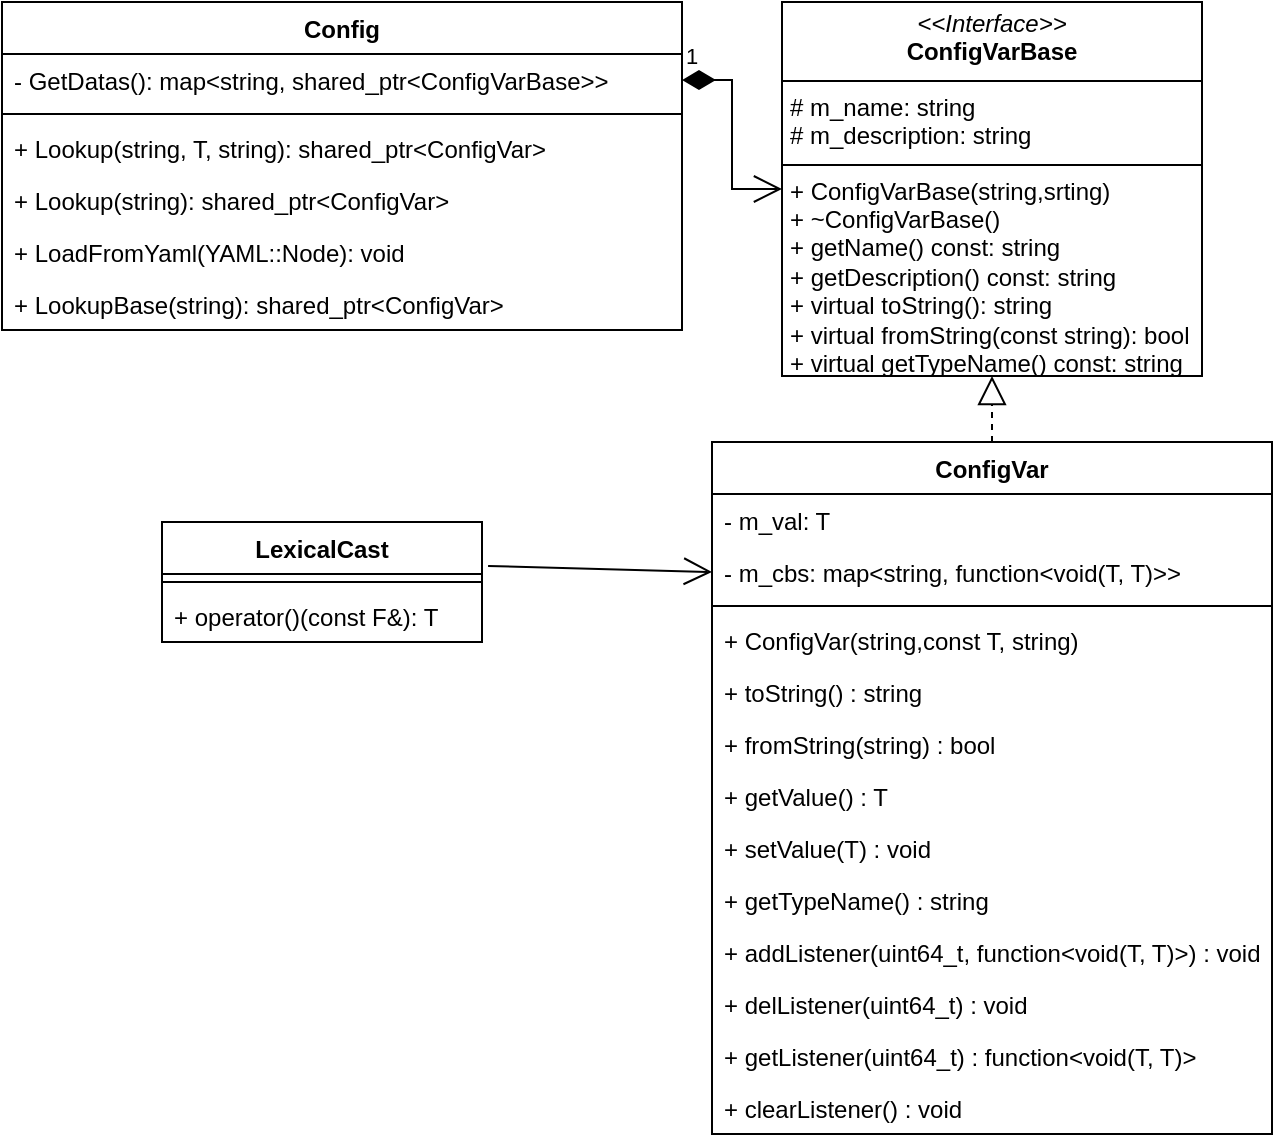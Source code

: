 <mxfile version="28.0.6">
  <diagram name="第 1 页" id="xa6Wwo5fc4iltLc99i0A">
    <mxGraphModel dx="896" dy="510" grid="1" gridSize="10" guides="1" tooltips="1" connect="1" arrows="1" fold="1" page="1" pageScale="1" pageWidth="827" pageHeight="1169" math="0" shadow="0">
      <root>
        <mxCell id="0" />
        <mxCell id="1" parent="0" />
        <mxCell id="YHswMEiGlgbMTrNOBj9m-1" value="Config" style="swimlane;fontStyle=1;align=center;verticalAlign=top;childLayout=stackLayout;horizontal=1;startSize=26;horizontalStack=0;resizeParent=1;resizeParentMax=0;resizeLast=0;collapsible=1;marginBottom=0;whiteSpace=wrap;html=1;" vertex="1" parent="1">
          <mxGeometry x="30" y="20" width="340" height="164" as="geometry" />
        </mxCell>
        <mxCell id="YHswMEiGlgbMTrNOBj9m-2" value="- GetDatas(): map&amp;lt;string, shared_ptr&amp;lt;ConfigVarBase&amp;gt;&amp;gt;" style="text;strokeColor=none;fillColor=none;align=left;verticalAlign=top;spacingLeft=4;spacingRight=4;overflow=hidden;rotatable=0;points=[[0,0.5],[1,0.5]];portConstraint=eastwest;whiteSpace=wrap;html=1;" vertex="1" parent="YHswMEiGlgbMTrNOBj9m-1">
          <mxGeometry y="26" width="340" height="26" as="geometry" />
        </mxCell>
        <mxCell id="YHswMEiGlgbMTrNOBj9m-3" value="" style="line;strokeWidth=1;fillColor=none;align=left;verticalAlign=middle;spacingTop=-1;spacingLeft=3;spacingRight=3;rotatable=0;labelPosition=right;points=[];portConstraint=eastwest;strokeColor=inherit;" vertex="1" parent="YHswMEiGlgbMTrNOBj9m-1">
          <mxGeometry y="52" width="340" height="8" as="geometry" />
        </mxCell>
        <mxCell id="YHswMEiGlgbMTrNOBj9m-4" value="+ Lookup(string, T, string): shared_ptr&amp;lt;ConfigVar&amp;gt;" style="text;strokeColor=none;fillColor=none;align=left;verticalAlign=top;spacingLeft=4;spacingRight=4;overflow=hidden;rotatable=0;points=[[0,0.5],[1,0.5]];portConstraint=eastwest;whiteSpace=wrap;html=1;" vertex="1" parent="YHswMEiGlgbMTrNOBj9m-1">
          <mxGeometry y="60" width="340" height="26" as="geometry" />
        </mxCell>
        <mxCell id="YHswMEiGlgbMTrNOBj9m-24" value="+ Lookup(string): shared_ptr&amp;lt;ConfigVar&amp;gt;" style="text;strokeColor=none;fillColor=none;align=left;verticalAlign=top;spacingLeft=4;spacingRight=4;overflow=hidden;rotatable=0;points=[[0,0.5],[1,0.5]];portConstraint=eastwest;whiteSpace=wrap;html=1;" vertex="1" parent="YHswMEiGlgbMTrNOBj9m-1">
          <mxGeometry y="86" width="340" height="26" as="geometry" />
        </mxCell>
        <mxCell id="YHswMEiGlgbMTrNOBj9m-25" value="+ LoadFromYaml(YAML::Node): void" style="text;strokeColor=none;fillColor=none;align=left;verticalAlign=top;spacingLeft=4;spacingRight=4;overflow=hidden;rotatable=0;points=[[0,0.5],[1,0.5]];portConstraint=eastwest;whiteSpace=wrap;html=1;" vertex="1" parent="YHswMEiGlgbMTrNOBj9m-1">
          <mxGeometry y="112" width="340" height="26" as="geometry" />
        </mxCell>
        <mxCell id="YHswMEiGlgbMTrNOBj9m-26" value="+ LookupBase(string): shared_ptr&amp;lt;ConfigVar&amp;gt;" style="text;strokeColor=none;fillColor=none;align=left;verticalAlign=top;spacingLeft=4;spacingRight=4;overflow=hidden;rotatable=0;points=[[0,0.5],[1,0.5]];portConstraint=eastwest;whiteSpace=wrap;html=1;" vertex="1" parent="YHswMEiGlgbMTrNOBj9m-1">
          <mxGeometry y="138" width="340" height="26" as="geometry" />
        </mxCell>
        <mxCell id="YHswMEiGlgbMTrNOBj9m-5" value="ConfigVar" style="swimlane;fontStyle=1;align=center;verticalAlign=top;childLayout=stackLayout;horizontal=1;startSize=26;horizontalStack=0;resizeParent=1;resizeParentMax=0;resizeLast=0;collapsible=1;marginBottom=0;whiteSpace=wrap;html=1;" vertex="1" parent="1">
          <mxGeometry x="385" y="240" width="280" height="346" as="geometry" />
        </mxCell>
        <mxCell id="YHswMEiGlgbMTrNOBj9m-6" value="- m_val: T" style="text;strokeColor=none;fillColor=none;align=left;verticalAlign=top;spacingLeft=4;spacingRight=4;overflow=hidden;rotatable=0;points=[[0,0.5],[1,0.5]];portConstraint=eastwest;whiteSpace=wrap;html=1;" vertex="1" parent="YHswMEiGlgbMTrNOBj9m-5">
          <mxGeometry y="26" width="280" height="26" as="geometry" />
        </mxCell>
        <mxCell id="YHswMEiGlgbMTrNOBj9m-14" value="- m_cbs: map&amp;lt;string, function&amp;lt;void(T, T)&amp;gt;&amp;gt;" style="text;strokeColor=none;fillColor=none;align=left;verticalAlign=top;spacingLeft=4;spacingRight=4;overflow=hidden;rotatable=0;points=[[0,0.5],[1,0.5]];portConstraint=eastwest;whiteSpace=wrap;html=1;" vertex="1" parent="YHswMEiGlgbMTrNOBj9m-5">
          <mxGeometry y="52" width="280" height="26" as="geometry" />
        </mxCell>
        <mxCell id="YHswMEiGlgbMTrNOBj9m-7" value="" style="line;strokeWidth=1;fillColor=none;align=left;verticalAlign=middle;spacingTop=-1;spacingLeft=3;spacingRight=3;rotatable=0;labelPosition=right;points=[];portConstraint=eastwest;strokeColor=inherit;" vertex="1" parent="YHswMEiGlgbMTrNOBj9m-5">
          <mxGeometry y="78" width="280" height="8" as="geometry" />
        </mxCell>
        <mxCell id="YHswMEiGlgbMTrNOBj9m-8" value="+ ConfigVar(string,const T, string)&amp;nbsp;" style="text;strokeColor=none;fillColor=none;align=left;verticalAlign=top;spacingLeft=4;spacingRight=4;overflow=hidden;rotatable=0;points=[[0,0.5],[1,0.5]];portConstraint=eastwest;whiteSpace=wrap;html=1;" vertex="1" parent="YHswMEiGlgbMTrNOBj9m-5">
          <mxGeometry y="86" width="280" height="26" as="geometry" />
        </mxCell>
        <mxCell id="YHswMEiGlgbMTrNOBj9m-15" value="+ toString() : string" style="text;strokeColor=none;fillColor=none;align=left;verticalAlign=top;spacingLeft=4;spacingRight=4;overflow=hidden;rotatable=0;points=[[0,0.5],[1,0.5]];portConstraint=eastwest;whiteSpace=wrap;html=1;" vertex="1" parent="YHswMEiGlgbMTrNOBj9m-5">
          <mxGeometry y="112" width="280" height="26" as="geometry" />
        </mxCell>
        <mxCell id="YHswMEiGlgbMTrNOBj9m-16" value="+ fromString(string) : bool" style="text;strokeColor=none;fillColor=none;align=left;verticalAlign=top;spacingLeft=4;spacingRight=4;overflow=hidden;rotatable=0;points=[[0,0.5],[1,0.5]];portConstraint=eastwest;whiteSpace=wrap;html=1;" vertex="1" parent="YHswMEiGlgbMTrNOBj9m-5">
          <mxGeometry y="138" width="280" height="26" as="geometry" />
        </mxCell>
        <mxCell id="YHswMEiGlgbMTrNOBj9m-17" value="+ getValue() : T" style="text;strokeColor=none;fillColor=none;align=left;verticalAlign=top;spacingLeft=4;spacingRight=4;overflow=hidden;rotatable=0;points=[[0,0.5],[1,0.5]];portConstraint=eastwest;whiteSpace=wrap;html=1;" vertex="1" parent="YHswMEiGlgbMTrNOBj9m-5">
          <mxGeometry y="164" width="280" height="26" as="geometry" />
        </mxCell>
        <mxCell id="YHswMEiGlgbMTrNOBj9m-18" value="+ setValue(T) : void" style="text;strokeColor=none;fillColor=none;align=left;verticalAlign=top;spacingLeft=4;spacingRight=4;overflow=hidden;rotatable=0;points=[[0,0.5],[1,0.5]];portConstraint=eastwest;whiteSpace=wrap;html=1;" vertex="1" parent="YHswMEiGlgbMTrNOBj9m-5">
          <mxGeometry y="190" width="280" height="26" as="geometry" />
        </mxCell>
        <mxCell id="YHswMEiGlgbMTrNOBj9m-19" value="+ getTypeName() : string" style="text;strokeColor=none;fillColor=none;align=left;verticalAlign=top;spacingLeft=4;spacingRight=4;overflow=hidden;rotatable=0;points=[[0,0.5],[1,0.5]];portConstraint=eastwest;whiteSpace=wrap;html=1;" vertex="1" parent="YHswMEiGlgbMTrNOBj9m-5">
          <mxGeometry y="216" width="280" height="26" as="geometry" />
        </mxCell>
        <mxCell id="YHswMEiGlgbMTrNOBj9m-20" value="+ addListener(uint64_t, function&amp;lt;void(T, T)&amp;gt;) : void" style="text;strokeColor=none;fillColor=none;align=left;verticalAlign=top;spacingLeft=4;spacingRight=4;overflow=hidden;rotatable=0;points=[[0,0.5],[1,0.5]];portConstraint=eastwest;whiteSpace=wrap;html=1;" vertex="1" parent="YHswMEiGlgbMTrNOBj9m-5">
          <mxGeometry y="242" width="280" height="26" as="geometry" />
        </mxCell>
        <mxCell id="YHswMEiGlgbMTrNOBj9m-21" value="+ delListener(uint64_t) : void" style="text;strokeColor=none;fillColor=none;align=left;verticalAlign=top;spacingLeft=4;spacingRight=4;overflow=hidden;rotatable=0;points=[[0,0.5],[1,0.5]];portConstraint=eastwest;whiteSpace=wrap;html=1;" vertex="1" parent="YHswMEiGlgbMTrNOBj9m-5">
          <mxGeometry y="268" width="280" height="26" as="geometry" />
        </mxCell>
        <mxCell id="YHswMEiGlgbMTrNOBj9m-22" value="+ getListener(uint64_t) : function&amp;lt;void(T, T)&amp;gt;" style="text;strokeColor=none;fillColor=none;align=left;verticalAlign=top;spacingLeft=4;spacingRight=4;overflow=hidden;rotatable=0;points=[[0,0.5],[1,0.5]];portConstraint=eastwest;whiteSpace=wrap;html=1;" vertex="1" parent="YHswMEiGlgbMTrNOBj9m-5">
          <mxGeometry y="294" width="280" height="26" as="geometry" />
        </mxCell>
        <mxCell id="YHswMEiGlgbMTrNOBj9m-23" value="+ clearListener() : void" style="text;strokeColor=none;fillColor=none;align=left;verticalAlign=top;spacingLeft=4;spacingRight=4;overflow=hidden;rotatable=0;points=[[0,0.5],[1,0.5]];portConstraint=eastwest;whiteSpace=wrap;html=1;" vertex="1" parent="YHswMEiGlgbMTrNOBj9m-5">
          <mxGeometry y="320" width="280" height="26" as="geometry" />
        </mxCell>
        <mxCell id="YHswMEiGlgbMTrNOBj9m-9" value="&lt;p style=&quot;margin:0px;margin-top:4px;text-align:center;&quot;&gt;&lt;i&gt;&amp;lt;&amp;lt;Interface&amp;gt;&amp;gt;&lt;/i&gt;&lt;br&gt;&lt;b&gt;ConfigVarBase&lt;/b&gt;&lt;/p&gt;&lt;hr size=&quot;1&quot; style=&quot;border-style:solid;&quot;&gt;&lt;p style=&quot;margin:0px;margin-left:4px;&quot;&gt;# m_name: string&lt;br&gt;# m_description: string&lt;/p&gt;&lt;hr size=&quot;1&quot; style=&quot;border-style:solid;&quot;&gt;&lt;p style=&quot;margin:0px;margin-left:4px;&quot;&gt;+ ConfigVarBase(string,srting)&lt;br&gt;+ ~ConfigVarBase()&lt;/p&gt;&lt;p style=&quot;margin:0px;margin-left:4px;&quot;&gt;+ getName() const: string&lt;/p&gt;&lt;p style=&quot;margin:0px;margin-left:4px;&quot;&gt;+ getDescription() const: string&lt;/p&gt;&lt;p style=&quot;margin:0px;margin-left:4px;&quot;&gt;+ virtual toString(): string&lt;/p&gt;&lt;p style=&quot;margin:0px;margin-left:4px;&quot;&gt;+ virtual fromString(const string): bool&lt;/p&gt;&lt;p style=&quot;margin:0px;margin-left:4px;&quot;&gt;+ virtual getTypeName() const: string&lt;/p&gt;" style="verticalAlign=top;align=left;overflow=fill;html=1;whiteSpace=wrap;" vertex="1" parent="1">
          <mxGeometry x="420" y="20" width="210" height="187" as="geometry" />
        </mxCell>
        <mxCell id="YHswMEiGlgbMTrNOBj9m-10" value="LexicalCast" style="swimlane;fontStyle=1;align=center;verticalAlign=top;childLayout=stackLayout;horizontal=1;startSize=26;horizontalStack=0;resizeParent=1;resizeParentMax=0;resizeLast=0;collapsible=1;marginBottom=0;whiteSpace=wrap;html=1;" vertex="1" parent="1">
          <mxGeometry x="110" y="280" width="160" height="60" as="geometry" />
        </mxCell>
        <mxCell id="YHswMEiGlgbMTrNOBj9m-12" value="" style="line;strokeWidth=1;fillColor=none;align=left;verticalAlign=middle;spacingTop=-1;spacingLeft=3;spacingRight=3;rotatable=0;labelPosition=right;points=[];portConstraint=eastwest;strokeColor=inherit;" vertex="1" parent="YHswMEiGlgbMTrNOBj9m-10">
          <mxGeometry y="26" width="160" height="8" as="geometry" />
        </mxCell>
        <mxCell id="YHswMEiGlgbMTrNOBj9m-13" value="+ operator()(const F&amp;amp;): T" style="text;strokeColor=none;fillColor=none;align=left;verticalAlign=top;spacingLeft=4;spacingRight=4;overflow=hidden;rotatable=0;points=[[0,0.5],[1,0.5]];portConstraint=eastwest;whiteSpace=wrap;html=1;" vertex="1" parent="YHswMEiGlgbMTrNOBj9m-10">
          <mxGeometry y="34" width="160" height="26" as="geometry" />
        </mxCell>
        <mxCell id="YHswMEiGlgbMTrNOBj9m-28" value="" style="endArrow=block;dashed=1;endFill=0;endSize=12;html=1;rounded=0;exitX=0.5;exitY=0;exitDx=0;exitDy=0;entryX=0.5;entryY=1;entryDx=0;entryDy=0;" edge="1" parent="1" source="YHswMEiGlgbMTrNOBj9m-5" target="YHswMEiGlgbMTrNOBj9m-9">
          <mxGeometry width="160" relative="1" as="geometry">
            <mxPoint x="680" y="190" as="sourcePoint" />
            <mxPoint x="840" y="190" as="targetPoint" />
          </mxGeometry>
        </mxCell>
        <mxCell id="YHswMEiGlgbMTrNOBj9m-30" value="1" style="endArrow=open;html=1;endSize=12;startArrow=diamondThin;startSize=14;startFill=1;edgeStyle=orthogonalEdgeStyle;align=left;verticalAlign=bottom;rounded=0;exitX=1;exitY=0.5;exitDx=0;exitDy=0;entryX=0;entryY=0.5;entryDx=0;entryDy=0;" edge="1" parent="1" source="YHswMEiGlgbMTrNOBj9m-2" target="YHswMEiGlgbMTrNOBj9m-9">
          <mxGeometry x="-1" y="3" relative="1" as="geometry">
            <mxPoint x="370" y="100" as="sourcePoint" />
            <mxPoint x="530" y="100" as="targetPoint" />
          </mxGeometry>
        </mxCell>
        <mxCell id="YHswMEiGlgbMTrNOBj9m-31" value="" style="endArrow=open;endFill=1;endSize=12;html=1;rounded=0;entryX=0;entryY=0.5;entryDx=0;entryDy=0;exitX=1.019;exitY=0.367;exitDx=0;exitDy=0;exitPerimeter=0;" edge="1" parent="1" source="YHswMEiGlgbMTrNOBj9m-10" target="YHswMEiGlgbMTrNOBj9m-14">
          <mxGeometry width="160" relative="1" as="geometry">
            <mxPoint x="270" y="310" as="sourcePoint" />
            <mxPoint x="430" y="310" as="targetPoint" />
          </mxGeometry>
        </mxCell>
      </root>
    </mxGraphModel>
  </diagram>
</mxfile>
